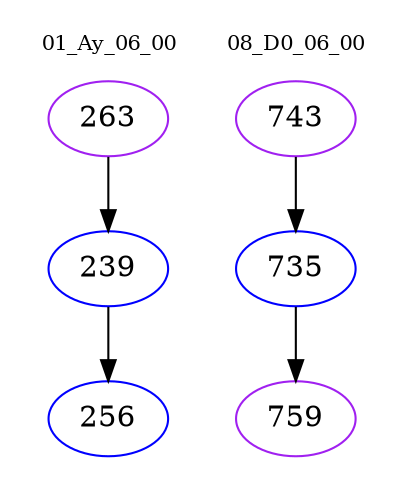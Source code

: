 digraph{
subgraph cluster_0 {
color = white
label = "01_Ay_06_00";
fontsize=10;
T0_263 [label="263", color="purple"]
T0_263 -> T0_239 [color="black"]
T0_239 [label="239", color="blue"]
T0_239 -> T0_256 [color="black"]
T0_256 [label="256", color="blue"]
}
subgraph cluster_1 {
color = white
label = "08_D0_06_00";
fontsize=10;
T1_743 [label="743", color="purple"]
T1_743 -> T1_735 [color="black"]
T1_735 [label="735", color="blue"]
T1_735 -> T1_759 [color="black"]
T1_759 [label="759", color="purple"]
}
}
